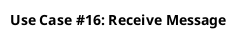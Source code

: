 @startuml uc16
title Use Case #16: Receive Message
hide footbox

'Setup the objects involved here

'Setup persistent objects here

'--- FLOW OF CONTROL STARTS HERE ---
'--- FLOW OF CONTROL ENDS HERE   ---

@enduml
